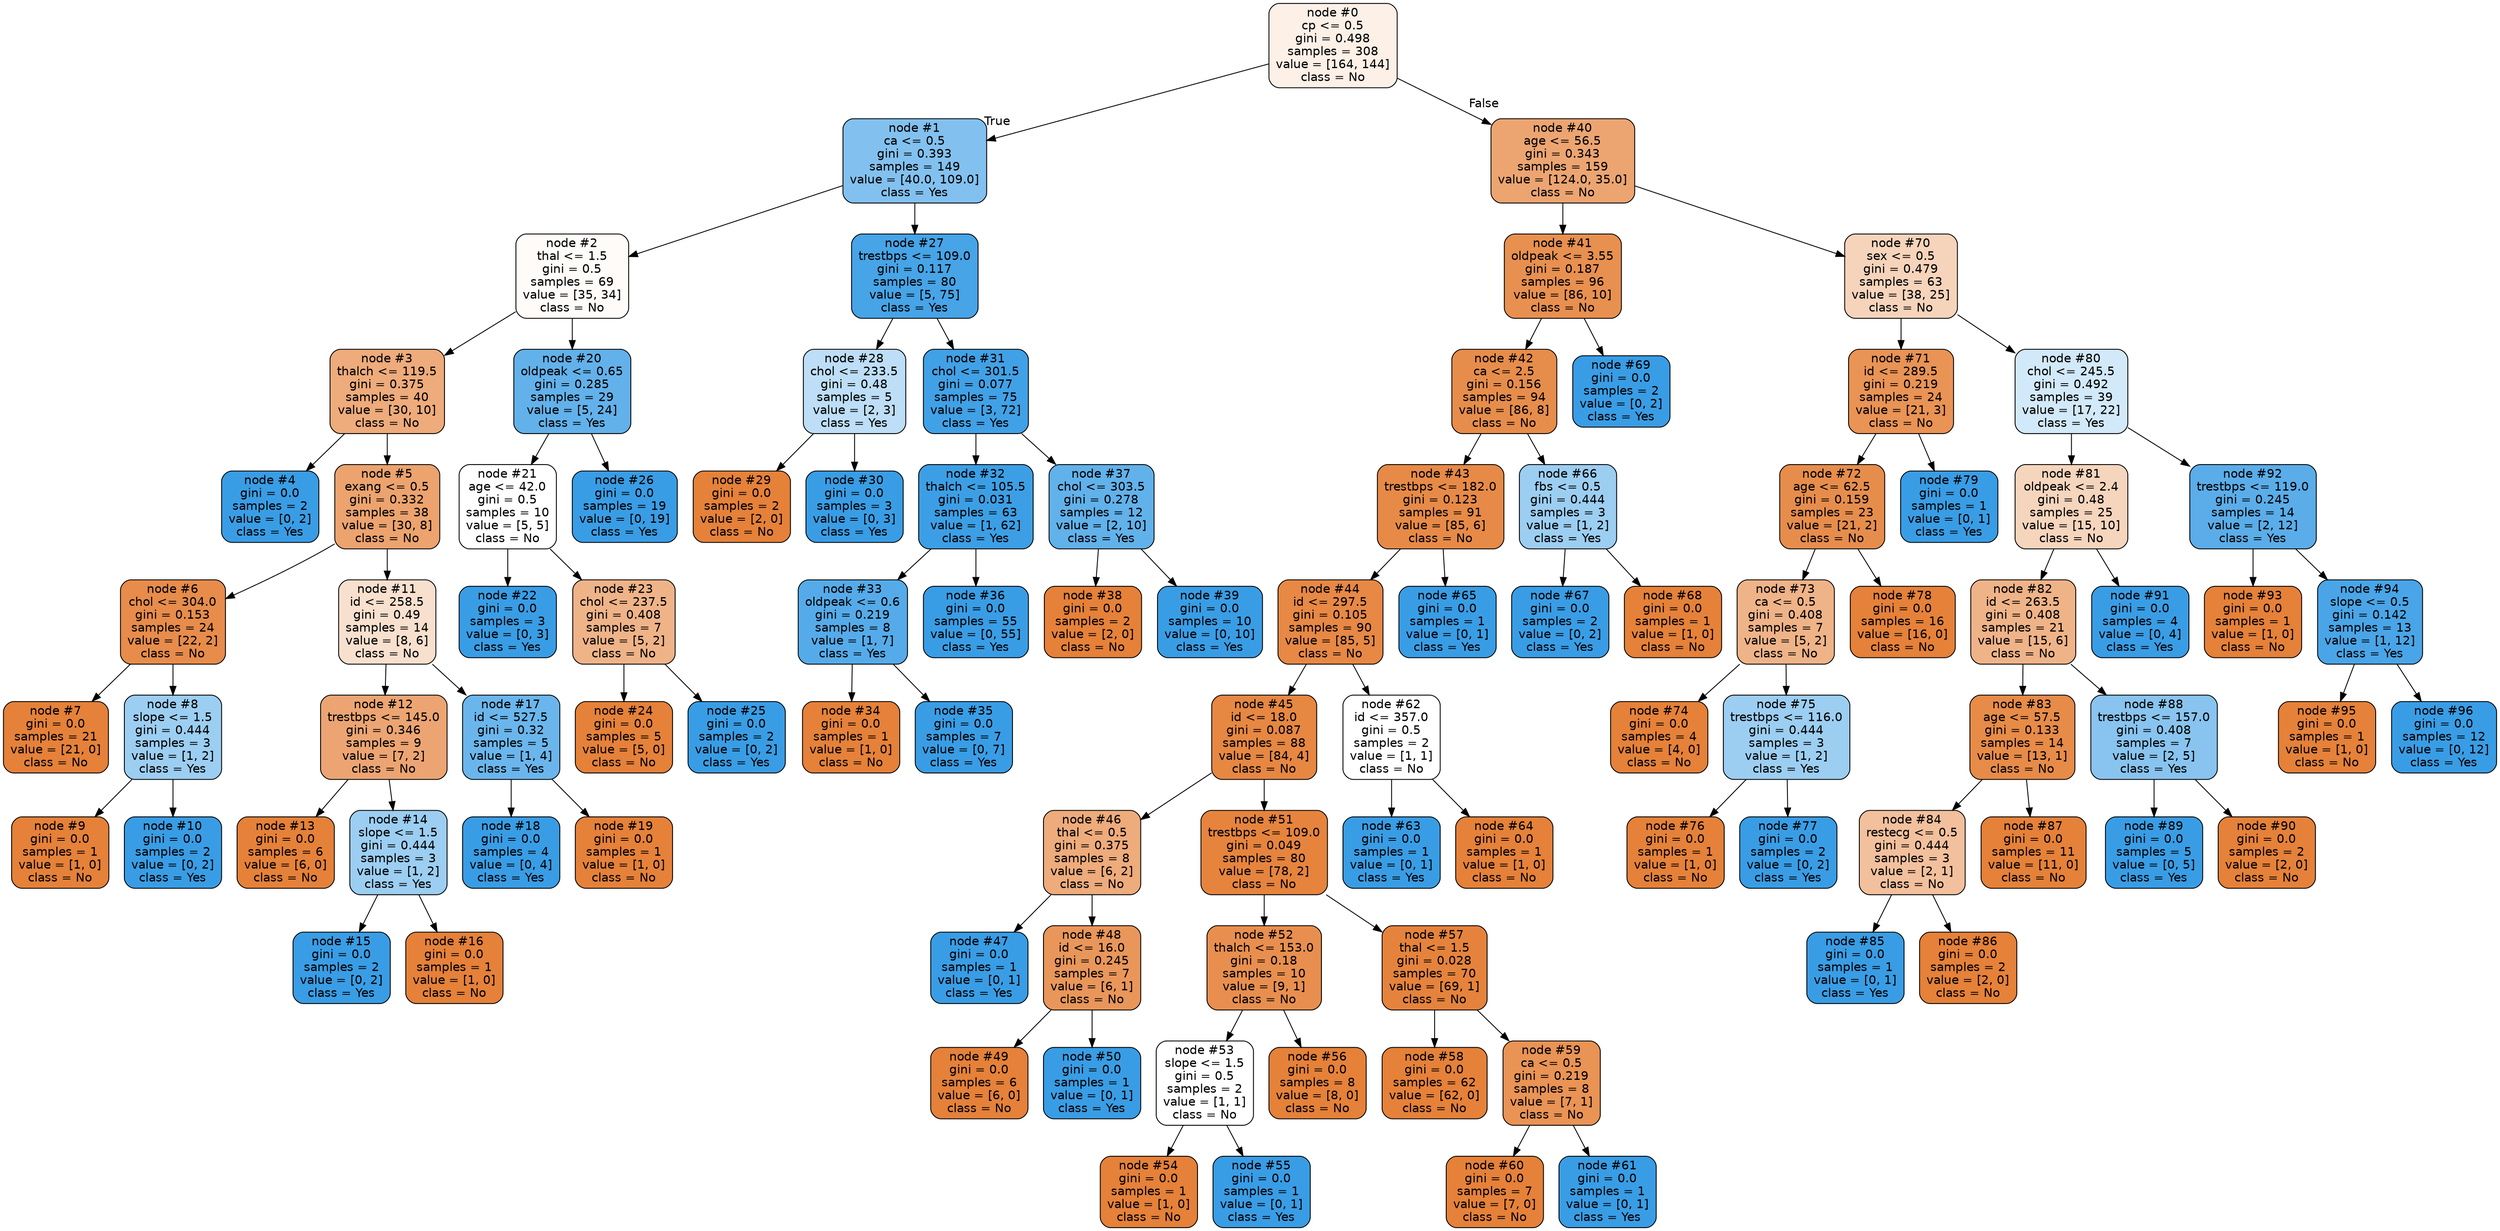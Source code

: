 digraph Tree {
node [shape=box, style="filled, rounded", color="black", fontname="helvetica"] ;
edge [fontname="helvetica"] ;
0 [label="node #0\ncp <= 0.5\ngini = 0.498\nsamples = 308\nvalue = [164, 144]\nclass = No", fillcolor="#fcf0e7"] ;
1 [label="node #1\nca <= 0.5\ngini = 0.393\nsamples = 149\nvalue = [40.0, 109.0]\nclass = Yes", fillcolor="#82c1ef"] ;
0 -> 1 [labeldistance=2.5, labelangle=45, headlabel="True"] ;
2 [label="node #2\nthal <= 1.5\ngini = 0.5\nsamples = 69\nvalue = [35, 34]\nclass = No", fillcolor="#fefbf9"] ;
1 -> 2 ;
3 [label="node #3\nthalch <= 119.5\ngini = 0.375\nsamples = 40\nvalue = [30, 10]\nclass = No", fillcolor="#eeab7b"] ;
2 -> 3 ;
4 [label="node #4\ngini = 0.0\nsamples = 2\nvalue = [0, 2]\nclass = Yes", fillcolor="#399de5"] ;
3 -> 4 ;
5 [label="node #5\nexang <= 0.5\ngini = 0.332\nsamples = 38\nvalue = [30, 8]\nclass = No", fillcolor="#eca36e"] ;
3 -> 5 ;
6 [label="node #6\nchol <= 304.0\ngini = 0.153\nsamples = 24\nvalue = [22, 2]\nclass = No", fillcolor="#e78c4b"] ;
5 -> 6 ;
7 [label="node #7\ngini = 0.0\nsamples = 21\nvalue = [21, 0]\nclass = No", fillcolor="#e58139"] ;
6 -> 7 ;
8 [label="node #8\nslope <= 1.5\ngini = 0.444\nsamples = 3\nvalue = [1, 2]\nclass = Yes", fillcolor="#9ccef2"] ;
6 -> 8 ;
9 [label="node #9\ngini = 0.0\nsamples = 1\nvalue = [1, 0]\nclass = No", fillcolor="#e58139"] ;
8 -> 9 ;
10 [label="node #10\ngini = 0.0\nsamples = 2\nvalue = [0, 2]\nclass = Yes", fillcolor="#399de5"] ;
8 -> 10 ;
11 [label="node #11\nid <= 258.5\ngini = 0.49\nsamples = 14\nvalue = [8, 6]\nclass = No", fillcolor="#f8e0ce"] ;
5 -> 11 ;
12 [label="node #12\ntrestbps <= 145.0\ngini = 0.346\nsamples = 9\nvalue = [7, 2]\nclass = No", fillcolor="#eca572"] ;
11 -> 12 ;
13 [label="node #13\ngini = 0.0\nsamples = 6\nvalue = [6, 0]\nclass = No", fillcolor="#e58139"] ;
12 -> 13 ;
14 [label="node #14\nslope <= 1.5\ngini = 0.444\nsamples = 3\nvalue = [1, 2]\nclass = Yes", fillcolor="#9ccef2"] ;
12 -> 14 ;
15 [label="node #15\ngini = 0.0\nsamples = 2\nvalue = [0, 2]\nclass = Yes", fillcolor="#399de5"] ;
14 -> 15 ;
16 [label="node #16\ngini = 0.0\nsamples = 1\nvalue = [1, 0]\nclass = No", fillcolor="#e58139"] ;
14 -> 16 ;
17 [label="node #17\nid <= 527.5\ngini = 0.32\nsamples = 5\nvalue = [1, 4]\nclass = Yes", fillcolor="#6ab6ec"] ;
11 -> 17 ;
18 [label="node #18\ngini = 0.0\nsamples = 4\nvalue = [0, 4]\nclass = Yes", fillcolor="#399de5"] ;
17 -> 18 ;
19 [label="node #19\ngini = 0.0\nsamples = 1\nvalue = [1, 0]\nclass = No", fillcolor="#e58139"] ;
17 -> 19 ;
20 [label="node #20\noldpeak <= 0.65\ngini = 0.285\nsamples = 29\nvalue = [5, 24]\nclass = Yes", fillcolor="#62b1ea"] ;
2 -> 20 ;
21 [label="node #21\nage <= 42.0\ngini = 0.5\nsamples = 10\nvalue = [5, 5]\nclass = No", fillcolor="#ffffff"] ;
20 -> 21 ;
22 [label="node #22\ngini = 0.0\nsamples = 3\nvalue = [0, 3]\nclass = Yes", fillcolor="#399de5"] ;
21 -> 22 ;
23 [label="node #23\nchol <= 237.5\ngini = 0.408\nsamples = 7\nvalue = [5, 2]\nclass = No", fillcolor="#efb388"] ;
21 -> 23 ;
24 [label="node #24\ngini = 0.0\nsamples = 5\nvalue = [5, 0]\nclass = No", fillcolor="#e58139"] ;
23 -> 24 ;
25 [label="node #25\ngini = 0.0\nsamples = 2\nvalue = [0, 2]\nclass = Yes", fillcolor="#399de5"] ;
23 -> 25 ;
26 [label="node #26\ngini = 0.0\nsamples = 19\nvalue = [0, 19]\nclass = Yes", fillcolor="#399de5"] ;
20 -> 26 ;
27 [label="node #27\ntrestbps <= 109.0\ngini = 0.117\nsamples = 80\nvalue = [5, 75]\nclass = Yes", fillcolor="#46a4e7"] ;
1 -> 27 ;
28 [label="node #28\nchol <= 233.5\ngini = 0.48\nsamples = 5\nvalue = [2, 3]\nclass = Yes", fillcolor="#bddef6"] ;
27 -> 28 ;
29 [label="node #29\ngini = 0.0\nsamples = 2\nvalue = [2, 0]\nclass = No", fillcolor="#e58139"] ;
28 -> 29 ;
30 [label="node #30\ngini = 0.0\nsamples = 3\nvalue = [0, 3]\nclass = Yes", fillcolor="#399de5"] ;
28 -> 30 ;
31 [label="node #31\nchol <= 301.5\ngini = 0.077\nsamples = 75\nvalue = [3, 72]\nclass = Yes", fillcolor="#41a1e6"] ;
27 -> 31 ;
32 [label="node #32\nthalch <= 105.5\ngini = 0.031\nsamples = 63\nvalue = [1, 62]\nclass = Yes", fillcolor="#3c9fe5"] ;
31 -> 32 ;
33 [label="node #33\noldpeak <= 0.6\ngini = 0.219\nsamples = 8\nvalue = [1, 7]\nclass = Yes", fillcolor="#55abe9"] ;
32 -> 33 ;
34 [label="node #34\ngini = 0.0\nsamples = 1\nvalue = [1, 0]\nclass = No", fillcolor="#e58139"] ;
33 -> 34 ;
35 [label="node #35\ngini = 0.0\nsamples = 7\nvalue = [0, 7]\nclass = Yes", fillcolor="#399de5"] ;
33 -> 35 ;
36 [label="node #36\ngini = 0.0\nsamples = 55\nvalue = [0, 55]\nclass = Yes", fillcolor="#399de5"] ;
32 -> 36 ;
37 [label="node #37\nchol <= 303.5\ngini = 0.278\nsamples = 12\nvalue = [2, 10]\nclass = Yes", fillcolor="#61b1ea"] ;
31 -> 37 ;
38 [label="node #38\ngini = 0.0\nsamples = 2\nvalue = [2, 0]\nclass = No", fillcolor="#e58139"] ;
37 -> 38 ;
39 [label="node #39\ngini = 0.0\nsamples = 10\nvalue = [0, 10]\nclass = Yes", fillcolor="#399de5"] ;
37 -> 39 ;
40 [label="node #40\nage <= 56.5\ngini = 0.343\nsamples = 159\nvalue = [124.0, 35.0]\nclass = No", fillcolor="#eca571"] ;
0 -> 40 [labeldistance=2.5, labelangle=-45, headlabel="False"] ;
41 [label="node #41\noldpeak <= 3.55\ngini = 0.187\nsamples = 96\nvalue = [86, 10]\nclass = No", fillcolor="#e89050"] ;
40 -> 41 ;
42 [label="node #42\nca <= 2.5\ngini = 0.156\nsamples = 94\nvalue = [86, 8]\nclass = No", fillcolor="#e78d4b"] ;
41 -> 42 ;
43 [label="node #43\ntrestbps <= 182.0\ngini = 0.123\nsamples = 91\nvalue = [85, 6]\nclass = No", fillcolor="#e78a47"] ;
42 -> 43 ;
44 [label="node #44\nid <= 297.5\ngini = 0.105\nsamples = 90\nvalue = [85, 5]\nclass = No", fillcolor="#e78845"] ;
43 -> 44 ;
45 [label="node #45\nid <= 18.0\ngini = 0.087\nsamples = 88\nvalue = [84, 4]\nclass = No", fillcolor="#e68742"] ;
44 -> 45 ;
46 [label="node #46\nthal <= 0.5\ngini = 0.375\nsamples = 8\nvalue = [6, 2]\nclass = No", fillcolor="#eeab7b"] ;
45 -> 46 ;
47 [label="node #47\ngini = 0.0\nsamples = 1\nvalue = [0, 1]\nclass = Yes", fillcolor="#399de5"] ;
46 -> 47 ;
48 [label="node #48\nid <= 16.0\ngini = 0.245\nsamples = 7\nvalue = [6, 1]\nclass = No", fillcolor="#e9965a"] ;
46 -> 48 ;
49 [label="node #49\ngini = 0.0\nsamples = 6\nvalue = [6, 0]\nclass = No", fillcolor="#e58139"] ;
48 -> 49 ;
50 [label="node #50\ngini = 0.0\nsamples = 1\nvalue = [0, 1]\nclass = Yes", fillcolor="#399de5"] ;
48 -> 50 ;
51 [label="node #51\ntrestbps <= 109.0\ngini = 0.049\nsamples = 80\nvalue = [78, 2]\nclass = No", fillcolor="#e6843e"] ;
45 -> 51 ;
52 [label="node #52\nthalch <= 153.0\ngini = 0.18\nsamples = 10\nvalue = [9, 1]\nclass = No", fillcolor="#e88f4f"] ;
51 -> 52 ;
53 [label="node #53\nslope <= 1.5\ngini = 0.5\nsamples = 2\nvalue = [1, 1]\nclass = No", fillcolor="#ffffff"] ;
52 -> 53 ;
54 [label="node #54\ngini = 0.0\nsamples = 1\nvalue = [1, 0]\nclass = No", fillcolor="#e58139"] ;
53 -> 54 ;
55 [label="node #55\ngini = 0.0\nsamples = 1\nvalue = [0, 1]\nclass = Yes", fillcolor="#399de5"] ;
53 -> 55 ;
56 [label="node #56\ngini = 0.0\nsamples = 8\nvalue = [8, 0]\nclass = No", fillcolor="#e58139"] ;
52 -> 56 ;
57 [label="node #57\nthal <= 1.5\ngini = 0.028\nsamples = 70\nvalue = [69, 1]\nclass = No", fillcolor="#e5833c"] ;
51 -> 57 ;
58 [label="node #58\ngini = 0.0\nsamples = 62\nvalue = [62, 0]\nclass = No", fillcolor="#e58139"] ;
57 -> 58 ;
59 [label="node #59\nca <= 0.5\ngini = 0.219\nsamples = 8\nvalue = [7, 1]\nclass = No", fillcolor="#e99355"] ;
57 -> 59 ;
60 [label="node #60\ngini = 0.0\nsamples = 7\nvalue = [7, 0]\nclass = No", fillcolor="#e58139"] ;
59 -> 60 ;
61 [label="node #61\ngini = 0.0\nsamples = 1\nvalue = [0, 1]\nclass = Yes", fillcolor="#399de5"] ;
59 -> 61 ;
62 [label="node #62\nid <= 357.0\ngini = 0.5\nsamples = 2\nvalue = [1, 1]\nclass = No", fillcolor="#ffffff"] ;
44 -> 62 ;
63 [label="node #63\ngini = 0.0\nsamples = 1\nvalue = [0, 1]\nclass = Yes", fillcolor="#399de5"] ;
62 -> 63 ;
64 [label="node #64\ngini = 0.0\nsamples = 1\nvalue = [1, 0]\nclass = No", fillcolor="#e58139"] ;
62 -> 64 ;
65 [label="node #65\ngini = 0.0\nsamples = 1\nvalue = [0, 1]\nclass = Yes", fillcolor="#399de5"] ;
43 -> 65 ;
66 [label="node #66\nfbs <= 0.5\ngini = 0.444\nsamples = 3\nvalue = [1, 2]\nclass = Yes", fillcolor="#9ccef2"] ;
42 -> 66 ;
67 [label="node #67\ngini = 0.0\nsamples = 2\nvalue = [0, 2]\nclass = Yes", fillcolor="#399de5"] ;
66 -> 67 ;
68 [label="node #68\ngini = 0.0\nsamples = 1\nvalue = [1, 0]\nclass = No", fillcolor="#e58139"] ;
66 -> 68 ;
69 [label="node #69\ngini = 0.0\nsamples = 2\nvalue = [0, 2]\nclass = Yes", fillcolor="#399de5"] ;
41 -> 69 ;
70 [label="node #70\nsex <= 0.5\ngini = 0.479\nsamples = 63\nvalue = [38, 25]\nclass = No", fillcolor="#f6d4bb"] ;
40 -> 70 ;
71 [label="node #71\nid <= 289.5\ngini = 0.219\nsamples = 24\nvalue = [21, 3]\nclass = No", fillcolor="#e99355"] ;
70 -> 71 ;
72 [label="node #72\nage <= 62.5\ngini = 0.159\nsamples = 23\nvalue = [21, 2]\nclass = No", fillcolor="#e78d4c"] ;
71 -> 72 ;
73 [label="node #73\nca <= 0.5\ngini = 0.408\nsamples = 7\nvalue = [5, 2]\nclass = No", fillcolor="#efb388"] ;
72 -> 73 ;
74 [label="node #74\ngini = 0.0\nsamples = 4\nvalue = [4, 0]\nclass = No", fillcolor="#e58139"] ;
73 -> 74 ;
75 [label="node #75\ntrestbps <= 116.0\ngini = 0.444\nsamples = 3\nvalue = [1, 2]\nclass = Yes", fillcolor="#9ccef2"] ;
73 -> 75 ;
76 [label="node #76\ngini = 0.0\nsamples = 1\nvalue = [1, 0]\nclass = No", fillcolor="#e58139"] ;
75 -> 76 ;
77 [label="node #77\ngini = 0.0\nsamples = 2\nvalue = [0, 2]\nclass = Yes", fillcolor="#399de5"] ;
75 -> 77 ;
78 [label="node #78\ngini = 0.0\nsamples = 16\nvalue = [16, 0]\nclass = No", fillcolor="#e58139"] ;
72 -> 78 ;
79 [label="node #79\ngini = 0.0\nsamples = 1\nvalue = [0, 1]\nclass = Yes", fillcolor="#399de5"] ;
71 -> 79 ;
80 [label="node #80\nchol <= 245.5\ngini = 0.492\nsamples = 39\nvalue = [17, 22]\nclass = Yes", fillcolor="#d2e9f9"] ;
70 -> 80 ;
81 [label="node #81\noldpeak <= 2.4\ngini = 0.48\nsamples = 25\nvalue = [15, 10]\nclass = No", fillcolor="#f6d5bd"] ;
80 -> 81 ;
82 [label="node #82\nid <= 263.5\ngini = 0.408\nsamples = 21\nvalue = [15, 6]\nclass = No", fillcolor="#efb388"] ;
81 -> 82 ;
83 [label="node #83\nage <= 57.5\ngini = 0.133\nsamples = 14\nvalue = [13, 1]\nclass = No", fillcolor="#e78b48"] ;
82 -> 83 ;
84 [label="node #84\nrestecg <= 0.5\ngini = 0.444\nsamples = 3\nvalue = [2, 1]\nclass = No", fillcolor="#f2c09c"] ;
83 -> 84 ;
85 [label="node #85\ngini = 0.0\nsamples = 1\nvalue = [0, 1]\nclass = Yes", fillcolor="#399de5"] ;
84 -> 85 ;
86 [label="node #86\ngini = 0.0\nsamples = 2\nvalue = [2, 0]\nclass = No", fillcolor="#e58139"] ;
84 -> 86 ;
87 [label="node #87\ngini = 0.0\nsamples = 11\nvalue = [11, 0]\nclass = No", fillcolor="#e58139"] ;
83 -> 87 ;
88 [label="node #88\ntrestbps <= 157.0\ngini = 0.408\nsamples = 7\nvalue = [2, 5]\nclass = Yes", fillcolor="#88c4ef"] ;
82 -> 88 ;
89 [label="node #89\ngini = 0.0\nsamples = 5\nvalue = [0, 5]\nclass = Yes", fillcolor="#399de5"] ;
88 -> 89 ;
90 [label="node #90\ngini = 0.0\nsamples = 2\nvalue = [2, 0]\nclass = No", fillcolor="#e58139"] ;
88 -> 90 ;
91 [label="node #91\ngini = 0.0\nsamples = 4\nvalue = [0, 4]\nclass = Yes", fillcolor="#399de5"] ;
81 -> 91 ;
92 [label="node #92\ntrestbps <= 119.0\ngini = 0.245\nsamples = 14\nvalue = [2, 12]\nclass = Yes", fillcolor="#5aade9"] ;
80 -> 92 ;
93 [label="node #93\ngini = 0.0\nsamples = 1\nvalue = [1, 0]\nclass = No", fillcolor="#e58139"] ;
92 -> 93 ;
94 [label="node #94\nslope <= 0.5\ngini = 0.142\nsamples = 13\nvalue = [1, 12]\nclass = Yes", fillcolor="#49a5e7"] ;
92 -> 94 ;
95 [label="node #95\ngini = 0.0\nsamples = 1\nvalue = [1, 0]\nclass = No", fillcolor="#e58139"] ;
94 -> 95 ;
96 [label="node #96\ngini = 0.0\nsamples = 12\nvalue = [0, 12]\nclass = Yes", fillcolor="#399de5"] ;
94 -> 96 ;
}
